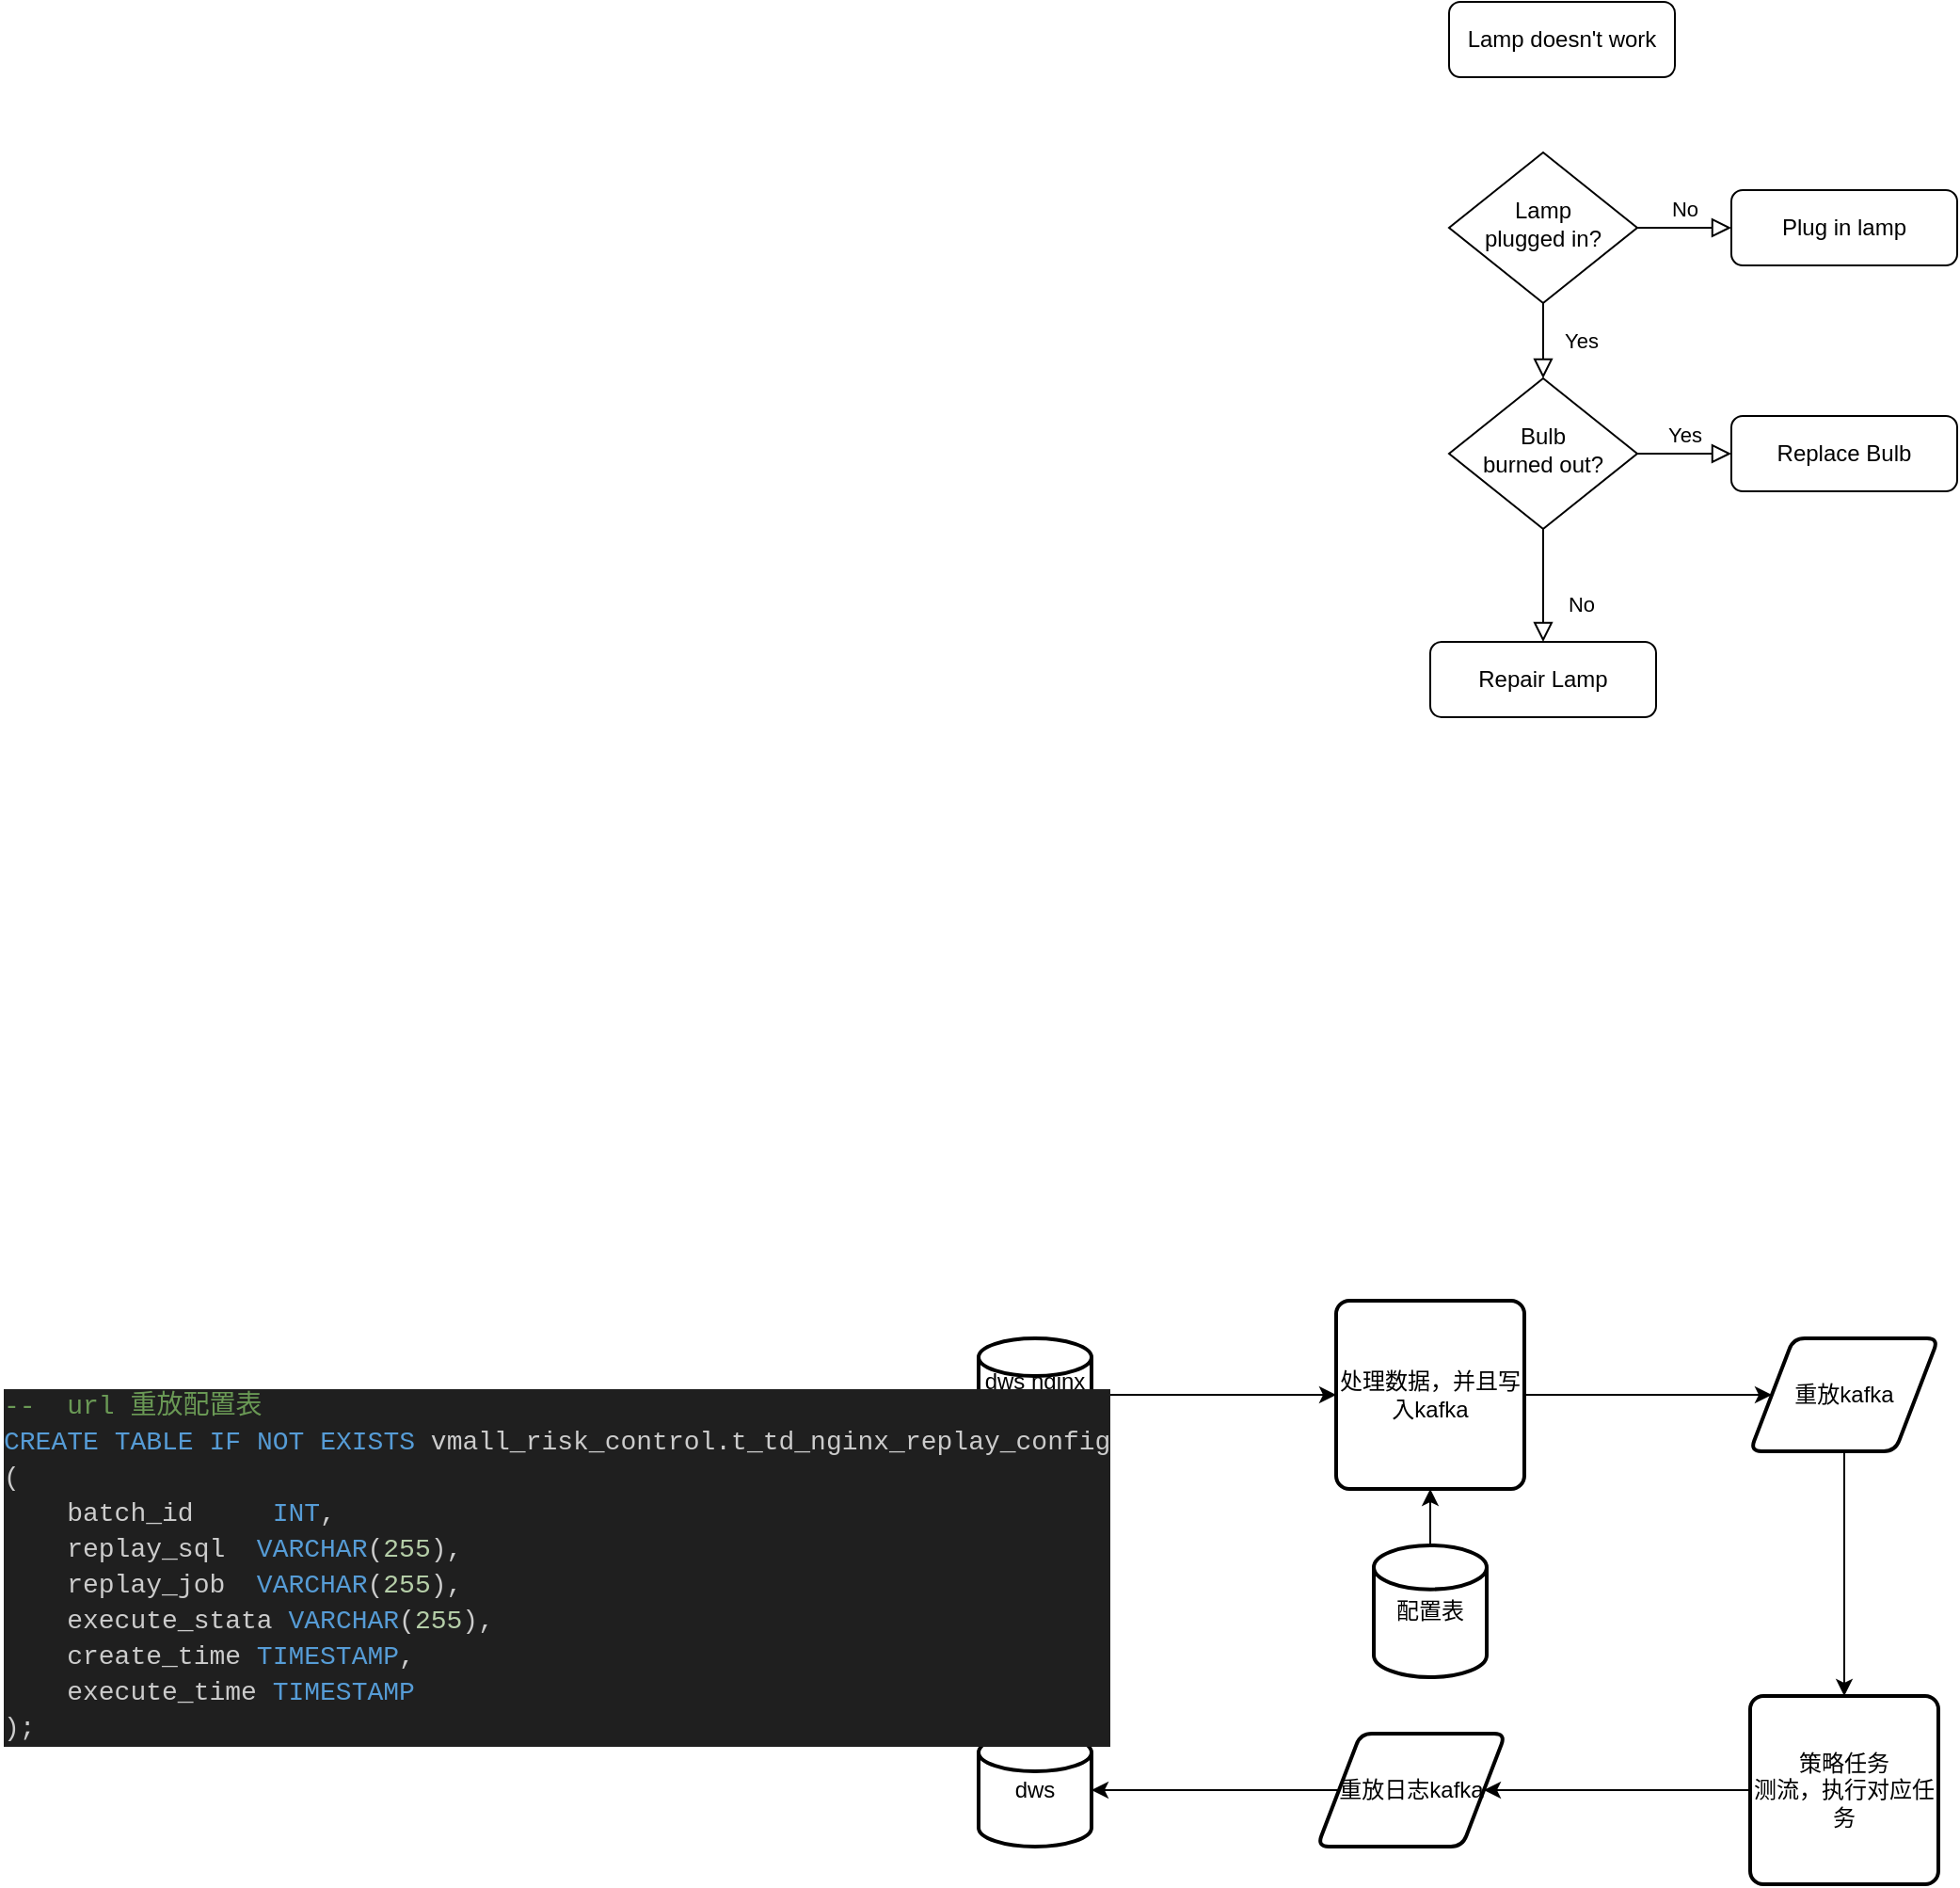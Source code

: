 <mxfile version="24.7.17">
  <diagram id="C5RBs43oDa-KdzZeNtuy" name="Page-1">
    <mxGraphModel dx="2415" dy="1024" grid="1" gridSize="20" guides="1" tooltips="1" connect="1" arrows="1" fold="1" page="1" pageScale="1" pageWidth="827" pageHeight="1169" math="0" shadow="0">
      <root>
        <mxCell id="WIyWlLk6GJQsqaUBKTNV-0" />
        <mxCell id="WIyWlLk6GJQsqaUBKTNV-1" parent="WIyWlLk6GJQsqaUBKTNV-0" />
        <mxCell id="WIyWlLk6GJQsqaUBKTNV-4" value="Yes" style="rounded=0;html=1;jettySize=auto;orthogonalLoop=1;fontSize=11;endArrow=block;endFill=0;endSize=8;strokeWidth=1;shadow=0;labelBackgroundColor=none;edgeStyle=orthogonalEdgeStyle;" parent="WIyWlLk6GJQsqaUBKTNV-1" source="WIyWlLk6GJQsqaUBKTNV-6" target="WIyWlLk6GJQsqaUBKTNV-10" edge="1">
          <mxGeometry y="20" relative="1" as="geometry">
            <mxPoint as="offset" />
          </mxGeometry>
        </mxCell>
        <mxCell id="WIyWlLk6GJQsqaUBKTNV-5" value="No" style="edgeStyle=orthogonalEdgeStyle;rounded=0;html=1;jettySize=auto;orthogonalLoop=1;fontSize=11;endArrow=block;endFill=0;endSize=8;strokeWidth=1;shadow=0;labelBackgroundColor=none;" parent="WIyWlLk6GJQsqaUBKTNV-1" source="WIyWlLk6GJQsqaUBKTNV-6" target="WIyWlLk6GJQsqaUBKTNV-7" edge="1">
          <mxGeometry y="10" relative="1" as="geometry">
            <mxPoint as="offset" />
          </mxGeometry>
        </mxCell>
        <mxCell id="WIyWlLk6GJQsqaUBKTNV-6" value="Lamp&lt;br&gt;plugged in?" style="rhombus;whiteSpace=wrap;html=1;shadow=0;fontFamily=Helvetica;fontSize=12;align=center;strokeWidth=1;spacing=6;spacingTop=-4;" parent="WIyWlLk6GJQsqaUBKTNV-1" vertex="1">
          <mxGeometry x="170" y="170" width="100" height="80" as="geometry" />
        </mxCell>
        <mxCell id="WIyWlLk6GJQsqaUBKTNV-7" value="Plug in lamp" style="rounded=1;whiteSpace=wrap;html=1;fontSize=12;glass=0;strokeWidth=1;shadow=0;" parent="WIyWlLk6GJQsqaUBKTNV-1" vertex="1">
          <mxGeometry x="320" y="190" width="120" height="40" as="geometry" />
        </mxCell>
        <mxCell id="WIyWlLk6GJQsqaUBKTNV-8" value="No" style="rounded=0;html=1;jettySize=auto;orthogonalLoop=1;fontSize=11;endArrow=block;endFill=0;endSize=8;strokeWidth=1;shadow=0;labelBackgroundColor=none;edgeStyle=orthogonalEdgeStyle;" parent="WIyWlLk6GJQsqaUBKTNV-1" source="WIyWlLk6GJQsqaUBKTNV-10" target="WIyWlLk6GJQsqaUBKTNV-11" edge="1">
          <mxGeometry x="0.333" y="20" relative="1" as="geometry">
            <mxPoint as="offset" />
          </mxGeometry>
        </mxCell>
        <mxCell id="WIyWlLk6GJQsqaUBKTNV-9" value="Yes" style="edgeStyle=orthogonalEdgeStyle;rounded=0;html=1;jettySize=auto;orthogonalLoop=1;fontSize=11;endArrow=block;endFill=0;endSize=8;strokeWidth=1;shadow=0;labelBackgroundColor=none;" parent="WIyWlLk6GJQsqaUBKTNV-1" source="WIyWlLk6GJQsqaUBKTNV-10" target="WIyWlLk6GJQsqaUBKTNV-12" edge="1">
          <mxGeometry y="10" relative="1" as="geometry">
            <mxPoint as="offset" />
          </mxGeometry>
        </mxCell>
        <mxCell id="WIyWlLk6GJQsqaUBKTNV-10" value="Bulb&lt;br&gt;burned out?" style="rhombus;whiteSpace=wrap;html=1;shadow=0;fontFamily=Helvetica;fontSize=12;align=center;strokeWidth=1;spacing=6;spacingTop=-4;" parent="WIyWlLk6GJQsqaUBKTNV-1" vertex="1">
          <mxGeometry x="170" y="290" width="100" height="80" as="geometry" />
        </mxCell>
        <mxCell id="WIyWlLk6GJQsqaUBKTNV-11" value="Repair Lamp" style="rounded=1;whiteSpace=wrap;html=1;fontSize=12;glass=0;strokeWidth=1;shadow=0;" parent="WIyWlLk6GJQsqaUBKTNV-1" vertex="1">
          <mxGeometry x="160" y="430" width="120" height="40" as="geometry" />
        </mxCell>
        <mxCell id="WIyWlLk6GJQsqaUBKTNV-12" value="Replace Bulb" style="rounded=1;whiteSpace=wrap;html=1;fontSize=12;glass=0;strokeWidth=1;shadow=0;" parent="WIyWlLk6GJQsqaUBKTNV-1" vertex="1">
          <mxGeometry x="320" y="310" width="120" height="40" as="geometry" />
        </mxCell>
        <mxCell id="rj2m3UbTFNyDu8I86ccB-0" value="Lamp doesn&#39;t work" style="rounded=1;whiteSpace=wrap;html=1;fontSize=12;glass=0;strokeWidth=1;shadow=0;" vertex="1" parent="WIyWlLk6GJQsqaUBKTNV-1">
          <mxGeometry x="170" y="90" width="120" height="40" as="geometry" />
        </mxCell>
        <mxCell id="rj2m3UbTFNyDu8I86ccB-15" value="" style="edgeStyle=orthogonalEdgeStyle;rounded=0;orthogonalLoop=1;jettySize=auto;html=1;" edge="1" parent="WIyWlLk6GJQsqaUBKTNV-1" source="rj2m3UbTFNyDu8I86ccB-5" target="rj2m3UbTFNyDu8I86ccB-10">
          <mxGeometry relative="1" as="geometry" />
        </mxCell>
        <mxCell id="rj2m3UbTFNyDu8I86ccB-5" value="配置表" style="strokeWidth=2;html=1;shape=mxgraph.flowchart.database;whiteSpace=wrap;" vertex="1" parent="WIyWlLk6GJQsqaUBKTNV-1">
          <mxGeometry x="130" y="910" width="60" height="70" as="geometry" />
        </mxCell>
        <mxCell id="rj2m3UbTFNyDu8I86ccB-17" value="" style="edgeStyle=orthogonalEdgeStyle;rounded=0;orthogonalLoop=1;jettySize=auto;html=1;" edge="1" parent="WIyWlLk6GJQsqaUBKTNV-1" source="rj2m3UbTFNyDu8I86ccB-10" target="rj2m3UbTFNyDu8I86ccB-16">
          <mxGeometry relative="1" as="geometry" />
        </mxCell>
        <mxCell id="rj2m3UbTFNyDu8I86ccB-10" value="处理数据，并且写入kafka" style="rounded=1;whiteSpace=wrap;html=1;absoluteArcSize=1;arcSize=14;strokeWidth=2;" vertex="1" parent="WIyWlLk6GJQsqaUBKTNV-1">
          <mxGeometry x="110" y="780" width="100" height="100" as="geometry" />
        </mxCell>
        <mxCell id="rj2m3UbTFNyDu8I86ccB-14" value="" style="edgeStyle=orthogonalEdgeStyle;rounded=0;orthogonalLoop=1;jettySize=auto;html=1;" edge="1" parent="WIyWlLk6GJQsqaUBKTNV-1" source="rj2m3UbTFNyDu8I86ccB-13" target="rj2m3UbTFNyDu8I86ccB-10">
          <mxGeometry relative="1" as="geometry" />
        </mxCell>
        <mxCell id="rj2m3UbTFNyDu8I86ccB-13" value="dws nginx日志表" style="strokeWidth=2;html=1;shape=mxgraph.flowchart.database;whiteSpace=wrap;" vertex="1" parent="WIyWlLk6GJQsqaUBKTNV-1">
          <mxGeometry x="-80" y="800" width="60" height="60" as="geometry" />
        </mxCell>
        <mxCell id="rj2m3UbTFNyDu8I86ccB-19" value="" style="edgeStyle=orthogonalEdgeStyle;rounded=0;orthogonalLoop=1;jettySize=auto;html=1;" edge="1" parent="WIyWlLk6GJQsqaUBKTNV-1" source="rj2m3UbTFNyDu8I86ccB-16" target="rj2m3UbTFNyDu8I86ccB-18">
          <mxGeometry relative="1" as="geometry" />
        </mxCell>
        <mxCell id="rj2m3UbTFNyDu8I86ccB-16" value="重放kafka" style="shape=parallelogram;html=1;strokeWidth=2;perimeter=parallelogramPerimeter;whiteSpace=wrap;rounded=1;arcSize=12;size=0.23;" vertex="1" parent="WIyWlLk6GJQsqaUBKTNV-1">
          <mxGeometry x="330" y="800" width="100" height="60" as="geometry" />
        </mxCell>
        <mxCell id="rj2m3UbTFNyDu8I86ccB-21" value="" style="edgeStyle=orthogonalEdgeStyle;rounded=0;orthogonalLoop=1;jettySize=auto;html=1;" edge="1" parent="WIyWlLk6GJQsqaUBKTNV-1" source="rj2m3UbTFNyDu8I86ccB-18" target="rj2m3UbTFNyDu8I86ccB-20">
          <mxGeometry relative="1" as="geometry" />
        </mxCell>
        <mxCell id="rj2m3UbTFNyDu8I86ccB-18" value="策略任务&lt;div&gt;测流，执行对应任务&lt;/div&gt;" style="rounded=1;whiteSpace=wrap;html=1;absoluteArcSize=1;arcSize=14;strokeWidth=2;" vertex="1" parent="WIyWlLk6GJQsqaUBKTNV-1">
          <mxGeometry x="330" y="990" width="100" height="100" as="geometry" />
        </mxCell>
        <mxCell id="rj2m3UbTFNyDu8I86ccB-20" value="重放日志kafka" style="shape=parallelogram;html=1;strokeWidth=2;perimeter=parallelogramPerimeter;whiteSpace=wrap;rounded=1;arcSize=12;size=0.23;" vertex="1" parent="WIyWlLk6GJQsqaUBKTNV-1">
          <mxGeometry x="100" y="1010" width="100" height="60" as="geometry" />
        </mxCell>
        <mxCell id="rj2m3UbTFNyDu8I86ccB-25" value="dws" style="strokeWidth=2;html=1;shape=mxgraph.flowchart.database;whiteSpace=wrap;" vertex="1" parent="WIyWlLk6GJQsqaUBKTNV-1">
          <mxGeometry x="-80" y="1010" width="60" height="60" as="geometry" />
        </mxCell>
        <mxCell id="rj2m3UbTFNyDu8I86ccB-26" style="edgeStyle=orthogonalEdgeStyle;rounded=0;orthogonalLoop=1;jettySize=auto;html=1;exitX=0;exitY=0.5;exitDx=0;exitDy=0;entryX=1;entryY=0.5;entryDx=0;entryDy=0;entryPerimeter=0;" edge="1" parent="WIyWlLk6GJQsqaUBKTNV-1" source="rj2m3UbTFNyDu8I86ccB-20" target="rj2m3UbTFNyDu8I86ccB-25">
          <mxGeometry relative="1" as="geometry" />
        </mxCell>
        <mxCell id="rj2m3UbTFNyDu8I86ccB-27" value="&lt;div style=&quot;color: #cccccc;background-color: #1f1f1f;font-family: Consolas, &#39;Courier New&#39;, monospace;font-weight: normal;font-size: 14px;line-height: 19px;white-space: pre;&quot;&gt;&lt;div&gt;&lt;span style=&quot;color: #6a9955;&quot;&gt;-- &amp;nbsp;url 重放配置表&lt;/span&gt;&lt;/div&gt;&lt;div&gt;&lt;span style=&quot;color: #569cd6;&quot;&gt;CREATE&lt;/span&gt;&lt;span style=&quot;color: #cccccc;&quot;&gt; &lt;/span&gt;&lt;span style=&quot;color: #569cd6;&quot;&gt;TABLE&lt;/span&gt;&lt;span style=&quot;color: #cccccc;&quot;&gt; &lt;/span&gt;&lt;span style=&quot;color: #569cd6;&quot;&gt;IF&lt;/span&gt;&lt;span style=&quot;color: #cccccc;&quot;&gt; &lt;/span&gt;&lt;span style=&quot;color: #569cd6;&quot;&gt;NOT&lt;/span&gt;&lt;span style=&quot;color: #cccccc;&quot;&gt; &lt;/span&gt;&lt;span style=&quot;color: #569cd6;&quot;&gt;EXISTS&lt;/span&gt;&lt;span style=&quot;color: #cccccc;&quot;&gt; vmall_risk_control.t_td_nginx_replay_config&lt;/span&gt;&lt;/div&gt;&lt;div&gt;&lt;span style=&quot;color: #cccccc;&quot;&gt;(&lt;/span&gt;&lt;/div&gt;&lt;div&gt;&lt;span style=&quot;color: #cccccc;&quot;&gt;&amp;nbsp; &amp;nbsp; batch_id &amp;nbsp; &amp;nbsp; &lt;/span&gt;&lt;span style=&quot;color: #569cd6;&quot;&gt;INT&lt;/span&gt;&lt;span style=&quot;color: #cccccc;&quot;&gt;,&lt;/span&gt;&lt;/div&gt;&lt;div&gt;&lt;span style=&quot;color: #cccccc;&quot;&gt;&amp;nbsp; &amp;nbsp; replay_sql &amp;nbsp;&lt;/span&gt;&lt;span style=&quot;color: #569cd6;&quot;&gt;VARCHAR&lt;/span&gt;&lt;span style=&quot;color: #cccccc;&quot;&gt;(&lt;/span&gt;&lt;span style=&quot;color: #b5cea8;&quot;&gt;255&lt;/span&gt;&lt;span style=&quot;color: #cccccc;&quot;&gt;),&lt;/span&gt;&lt;/div&gt;&lt;div&gt;&lt;span style=&quot;color: #cccccc;&quot;&gt;&amp;nbsp; &amp;nbsp; replay_job &amp;nbsp;&lt;/span&gt;&lt;span style=&quot;color: #569cd6;&quot;&gt;VARCHAR&lt;/span&gt;&lt;span style=&quot;color: #cccccc;&quot;&gt;(&lt;/span&gt;&lt;span style=&quot;color: #b5cea8;&quot;&gt;255&lt;/span&gt;&lt;span style=&quot;color: #cccccc;&quot;&gt;),&lt;/span&gt;&lt;/div&gt;&lt;div&gt;&lt;span style=&quot;color: #cccccc;&quot;&gt;&amp;nbsp; &amp;nbsp; execute_stata &lt;/span&gt;&lt;span style=&quot;color: #569cd6;&quot;&gt;VARCHAR&lt;/span&gt;&lt;span style=&quot;color: #cccccc;&quot;&gt;(&lt;/span&gt;&lt;span style=&quot;color: #b5cea8;&quot;&gt;255&lt;/span&gt;&lt;span style=&quot;color: #cccccc;&quot;&gt;),&lt;/span&gt;&lt;/div&gt;&lt;div&gt;&lt;span style=&quot;color: #cccccc;&quot;&gt;&amp;nbsp; &amp;nbsp; create_time &lt;/span&gt;&lt;span style=&quot;color: #569cd6;&quot;&gt;TIMESTAMP&lt;/span&gt;&lt;span style=&quot;color: #cccccc;&quot;&gt;,&lt;/span&gt;&lt;/div&gt;&lt;div&gt;&lt;span style=&quot;color: #cccccc;&quot;&gt;&amp;nbsp; &amp;nbsp; execute_time &lt;/span&gt;&lt;span style=&quot;color: #569cd6;&quot;&gt;TIMESTAMP&lt;/span&gt;&lt;/div&gt;&lt;div&gt;&lt;span style=&quot;color: #cccccc;&quot;&gt;);&lt;/span&gt;&lt;/div&gt;&lt;/div&gt;" style="text;whiteSpace=wrap;html=1;" vertex="1" parent="WIyWlLk6GJQsqaUBKTNV-1">
          <mxGeometry x="-600" y="820" width="560" height="210" as="geometry" />
        </mxCell>
      </root>
    </mxGraphModel>
  </diagram>
</mxfile>
